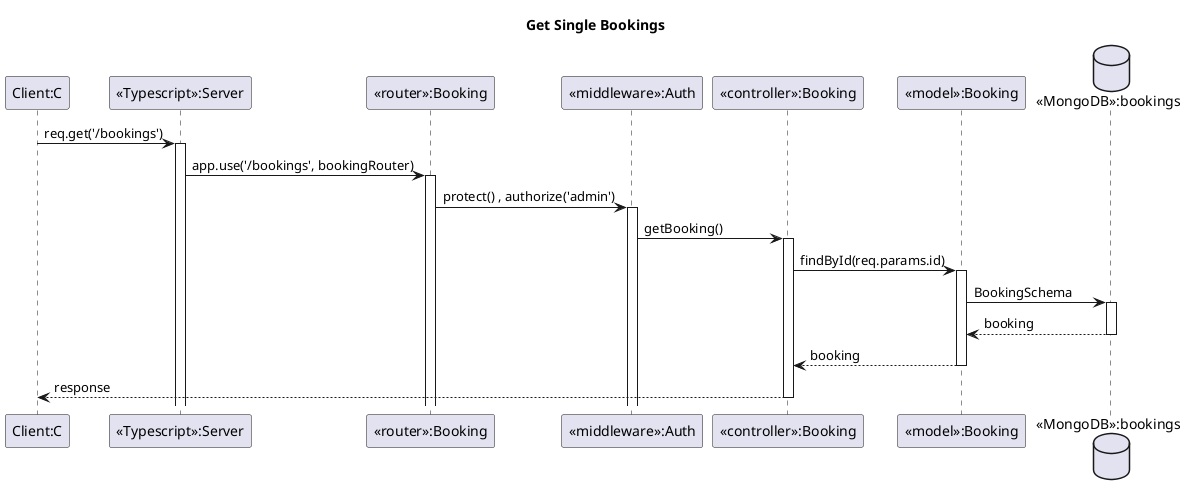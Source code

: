 @startuml

title Get Single Bookings

participant "Client:C" as C
participant "<<Typescript>>:Server" as S
participant "<<router>>:Booking" as R
participant "<<middleware>>:Auth" as A
participant "<<controller>>:Booking" as B
participant "<<model>>:Booking" as M
database "<<MongoDB>>:bookings" as DB

C -> S++: req.get('/bookings')
S -> R++: app.use('/bookings', bookingRouter)
R -> A++: protect() , authorize('admin')
A -> B++: getBooking()

B -> M++: findById(req.params.id)
M -> DB++: BookingSchema
DB --> M--: booking
M --> B--: booking
B --> C--: response

@enduml